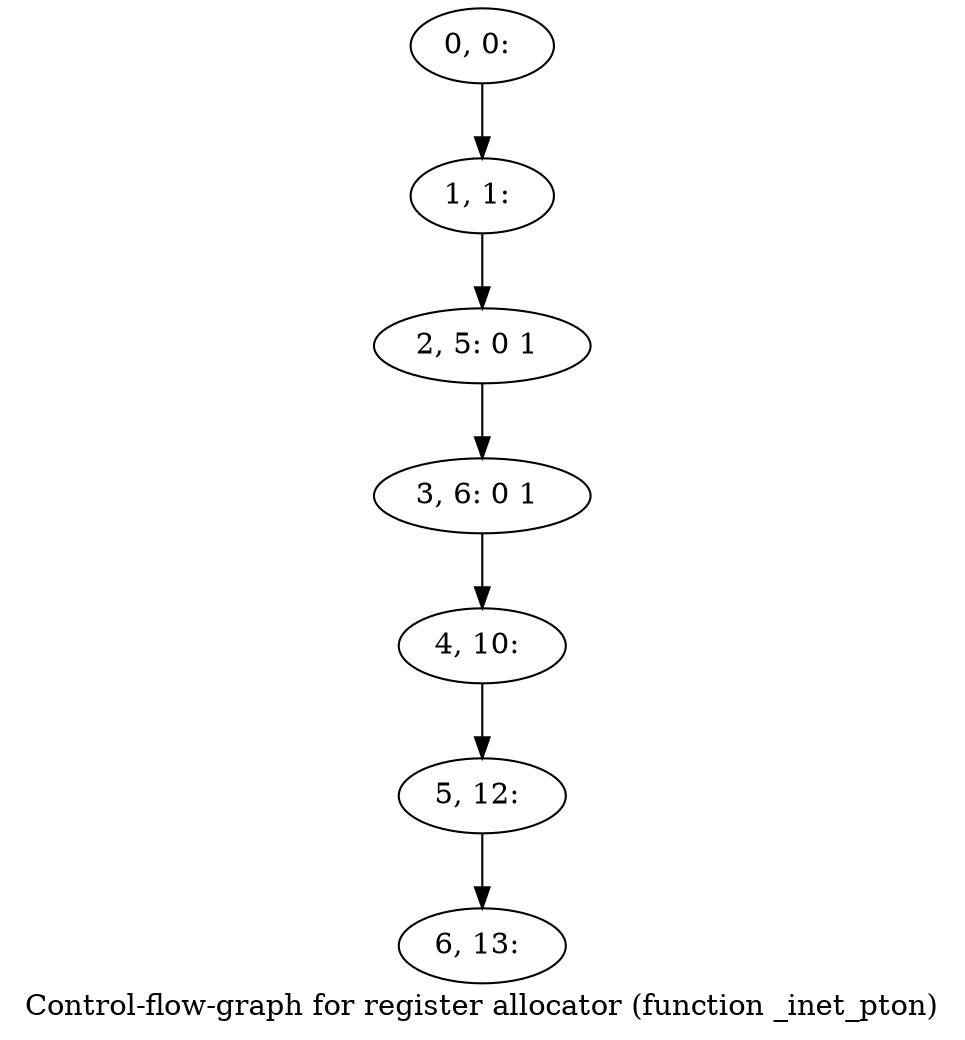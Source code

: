 digraph G {
graph [label="Control-flow-graph for register allocator (function _inet_pton)"]
0[label="0, 0: "];
1[label="1, 1: "];
2[label="2, 5: 0 1 "];
3[label="3, 6: 0 1 "];
4[label="4, 10: "];
5[label="5, 12: "];
6[label="6, 13: "];
0->1 ;
1->2 ;
2->3 ;
3->4 ;
4->5 ;
5->6 ;
}
